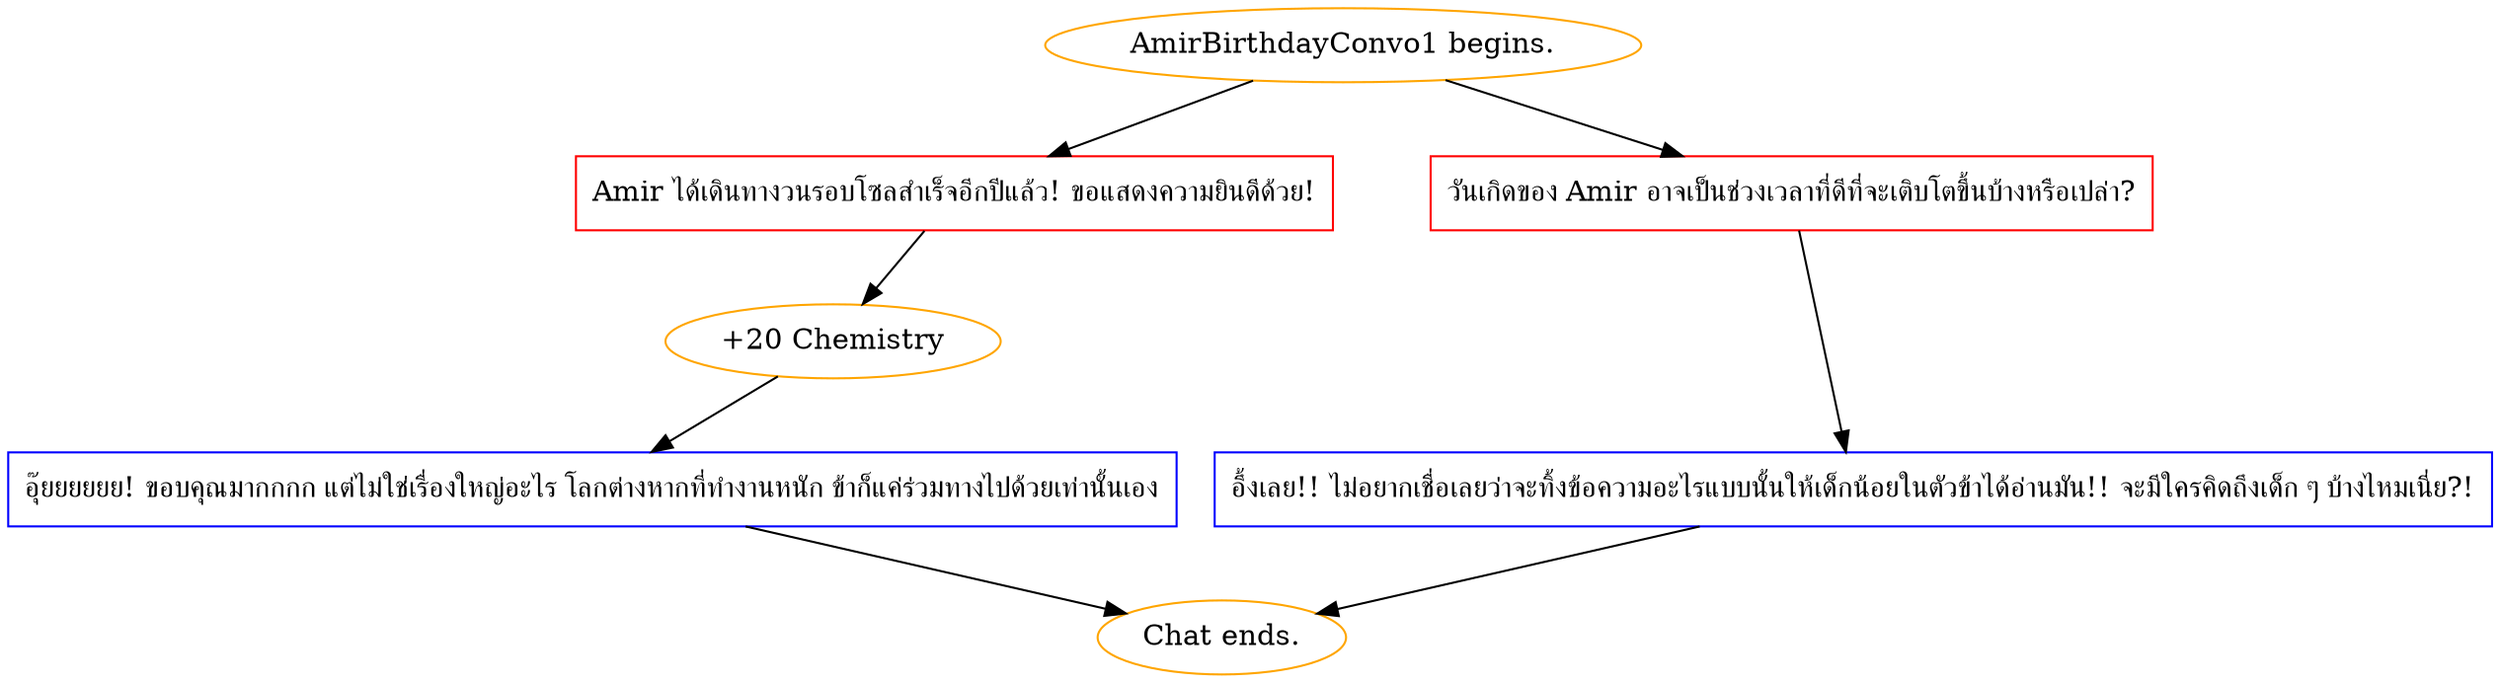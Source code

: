 digraph {
	"AmirBirthdayConvo1 begins." [color=orange];
		"AmirBirthdayConvo1 begins." -> j128560061;
		"AmirBirthdayConvo1 begins." -> j1091427425;
	j128560061 [label="Amir ได้เดินทางวนรอบโซลสำเร็จอีกปีแล้ว! ขอแสดงความยินดีด้วย!",shape=box,color=red];
		j128560061 -> j1610541019;
	j1091427425 [label="วันเกิดของ Amir อาจเป็นช่วงเวลาที่ดีที่จะเติบโตขึ้นบ้างหรือเปล่า?",shape=box,color=red];
		j1091427425 -> j1540852298;
	j1610541019 [label="+20 Chemistry",color=orange];
		j1610541019 -> j3092616214;
	j1540852298 [label="อึ้งเลย!! ไม่อยากเชื่อเลยว่าจะทิ้งข้อความอะไรแบบนั้นให้เด็กน้อยในตัวข้าได้อ่านมัน!! จะมีใครคิดถึงเด็ก ๆ บ้างไหมเนี่ย?!",shape=box,color=blue];
		j1540852298 -> "Chat ends.";
	j3092616214 [label="อุ๊ยยยยยย! ขอบคุณมากกกก แต่ไม่ใช่เรื่องใหญ่อะไร โลกต่างหากที่ทำงานหนัก ข้าก็แค่ร่วมทางไปด้วยเท่านั้นเอง",shape=box,color=blue];
		j3092616214 -> "Chat ends.";
	"Chat ends." [color=orange];
}